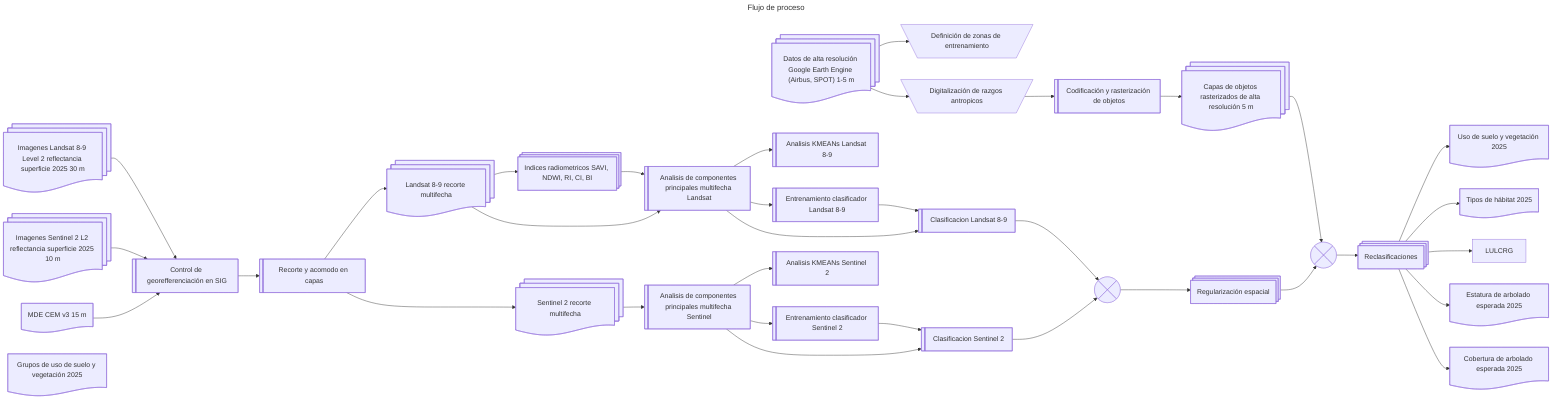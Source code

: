 ---
title: Flujo de proceso
---
flowchart LR
    L8@{ shape: docs, label: "Imagenes Landsat 8-9 Level 2 reflectancia superficie 2025 30 m"}
    S2@{ shape: docs, label: "Imagenes Sentinel 2 L2 reflectancia superficie 2025 10 m"}
    HR@{ shape: docs, label: "Datos de alta resolución Google Earth Engine (Airbus, SPOT) 1-5 m"}
    MDE@{ shape: doc, label: "MDE CEM v3 15 m"}
    SIG@{ shape: lin-rect, label: "Control de georefferenciación en SIG"}
    CLIP@{ shape: lin-rect, label: "Recorte y acomodo en capas"}
    SAVI@{ shape: procs, label: "Indices radiometricos SAVI, NDWI, RI, CI, BI"}
    PCA1@{ shape: lin-rect, label: "Analisis de componentes principales multifecha Landsat"}
    PCA2@{ shape: lin-rect, label: "Analisis de componentes principales multifecha Sentinel"}
    L8C@{ shape: docs, label: "Landsat 8-9 recorte multifecha"}
    S2C@{ shape: docs, label: "Sentinel 2 recorte multifecha"}
    DIG@{ shape: trap-t, label: "Digitalización de razgos antropicos"}
    DIGR@{ shape: lin-rect, label: "Codificación y rasterización de objetos"}
    HRR@{ shape: docs, label: "Capas de objetos rasterizados de alta resolución 5 m"}
    TZ@{ shape: trap-t, label: "Definición de zonas de entrenamiento"}
    KMEAN1@{ shape: lin-rect, label: "Analisis KMEANs Landsat 8-9"}
    KMEAN2@{ shape: lin-rect, label: "Analisis KMEANs Sentinel 2"}
    TRAIN1@{ shape: lin-rect, label: "Entrenamiento clasificador Landsat 8-9"}
    TRAIN2@{ shape: lin-rect, label: "Entrenamiento clasificador Sentinel 2"}
    CLASS1@{ shape: lin-rect, label: "Clasificacion Landsat 8-9"}
    CLASS2@{ shape: lin-rect, label: "Clasificacion Sentinel 2"}
    REG@{ shape: procs, label: "Regularización espacial"}
    FUS1@{ shape: cross-circ, label: "Fusión de clasificaicones" }
    FUS2@{ shape: cross-circ, label: "Fusión con objetos rasterizados" }
    RECLASS@{ shape: procs, label: "Reclasificaciones"}
    LULC@{ shape: doc, label: "Uso de suelo y vegetación 2025"}
    LULCGR@{ shape: doc, label: "Grupos de uso de suelo y vegetación 2025"}
    LULCH@{ shape: doc, label: "Tipos de hábitat 2025"}
    LULCA@{ shape: doc, label: "Estatura de arbolado esperada 2025"}
    LULCC@{ shape: doc, label: "Cobertura de arbolado esperada 2025"}


    

    L8-->SIG
    S2-->SIG
    MDE-->SIG
    
    SIG-->CLIP
    CLIP-->L8C
    CLIP-->S2C
    L8C-->SAVI
    SAVI-->PCA1
    L8C-->PCA1
    S2C-->PCA2
    PCA1-->KMEAN1
    PCA2-->KMEAN2
    PCA1-->TRAIN1
    PCA2-->TRAIN2
    TRAIN1-->CLASS1
    TRAIN2-->CLASS2
    PCA1-->CLASS1
    PCA2-->CLASS2
    CLASS1-->FUS1
    CLASS2-->FUS1

    HR-->TZ
    HR-->DIG
    DIG-->DIGR
    DIGR-->HRR
    FUS1-->REG
    REG-->FUS2
    HRR-->FUS2

    FUS2-->RECLASS
    RECLASS-->LULC
    RECLASS-->LULCH
    RECLASS-->LULCRG
    RECLASS-->LULCA
    RECLASS-->LULCC